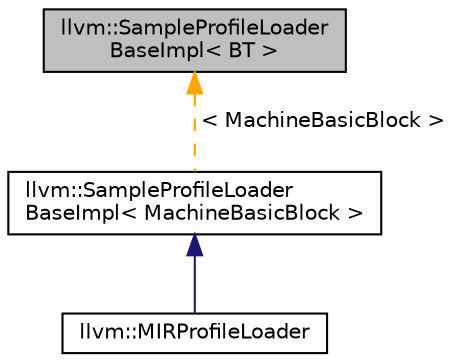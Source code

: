 digraph "llvm::SampleProfileLoaderBaseImpl&lt; BT &gt;"
{
 // LATEX_PDF_SIZE
  bgcolor="transparent";
  edge [fontname="Helvetica",fontsize="10",labelfontname="Helvetica",labelfontsize="10"];
  node [fontname="Helvetica",fontsize="10",shape=record];
  Node1 [label="llvm::SampleProfileLoader\lBaseImpl\< BT \>",height=0.2,width=0.4,color="black", fillcolor="grey75", style="filled", fontcolor="black",tooltip=" "];
  Node1 -> Node2 [dir="back",color="orange",fontsize="10",style="dashed",label=" \< MachineBasicBlock \>" ,fontname="Helvetica"];
  Node2 [label="llvm::SampleProfileLoader\lBaseImpl\< MachineBasicBlock \>",height=0.2,width=0.4,color="black",URL="$classllvm_1_1SampleProfileLoaderBaseImpl.html",tooltip=" "];
  Node2 -> Node3 [dir="back",color="midnightblue",fontsize="10",style="solid",fontname="Helvetica"];
  Node3 [label="llvm::MIRProfileLoader",height=0.2,width=0.4,color="black",URL="$classllvm_1_1MIRProfileLoader.html",tooltip=" "];
}

